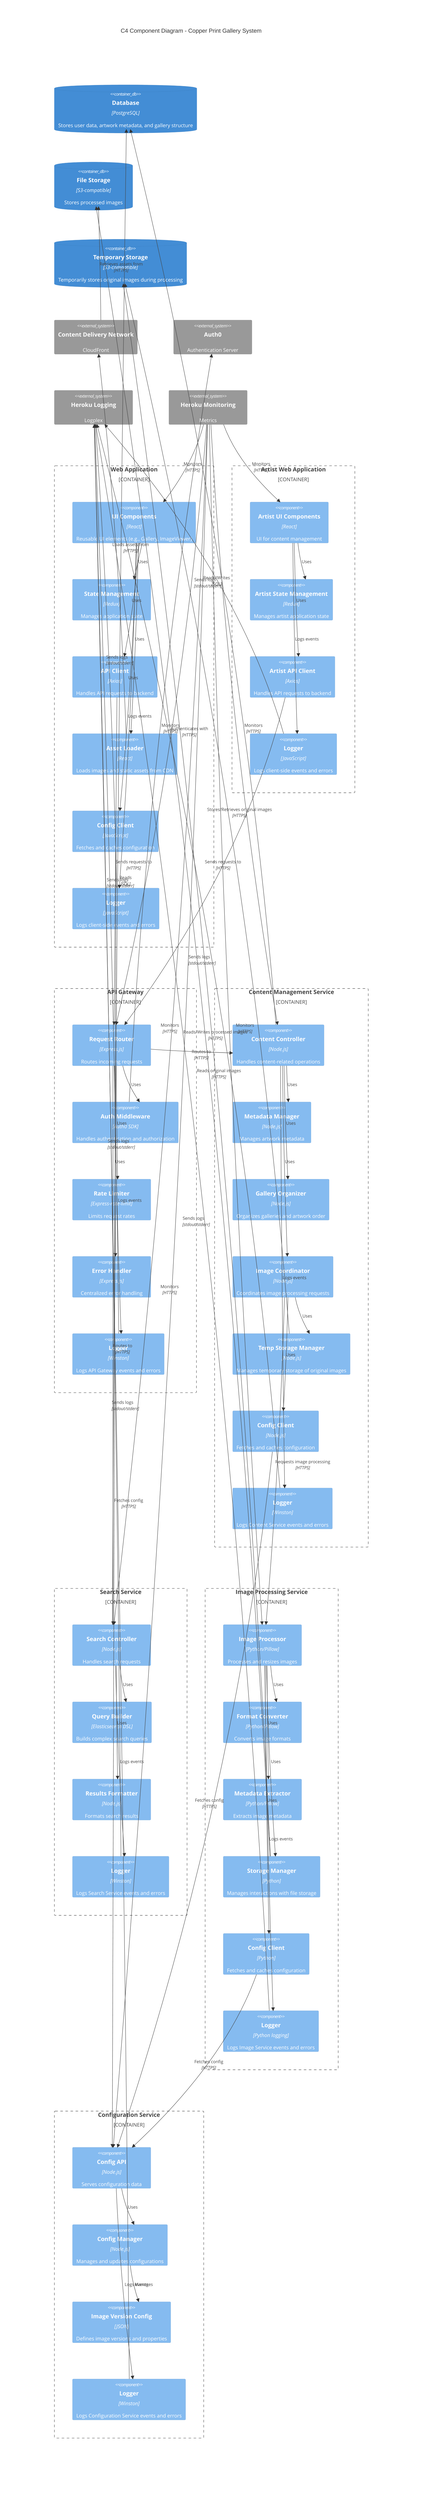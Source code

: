 C4Component
    title C4 Component Diagram - Copper Print Gallery System

    Container_Boundary(web_app, "Web Application") {
        Component(ui_components, "UI Components", "React", "Reusable UI elements (e.g., Gallery, ImageViewer)")
        Component(state_management, "State Management", "Redux", "Manages application state")
        Component(api_client, "API Client", "Axios", "Handles API requests to backend")
        Component(asset_loader, "Asset Loader", "React", "Loads images and static assets from CDN")
        Component(config_client, "Config Client", "JavaScript", "Fetches and caches configuration")
        Component(web_logger, "Logger", "JavaScript", "Logs client-side events and errors")
    }

    Container_Boundary(artist_web_app, "Artist Web Application") {
        Component(artist_ui, "Artist UI Components", "React", "UI for content management")
        Component(artist_state, "Artist State Management", "Redux", "Manages artist application state")
        Component(artist_api_client, "Artist API Client", "Axios", "Handles API requests to backend")
        Component(artist_logger, "Logger", "JavaScript", "Logs client-side events and errors")
    }

    Container_Boundary(api_gateway, "API Gateway") {
        Component(request_router, "Request Router", "Express.js", "Routes incoming requests")
        Component(auth_middleware, "Auth Middleware", "Auth0 SDK", "Handles authentication and authorization")
        Component(rate_limiter, "Rate Limiter", "Express-rate-limit", "Limits request rates")
        Component(error_handler, "Error Handler", "Express.js", "Centralized error handling")
        Component(gateway_logger, "Logger", "Winston", "Logs API Gateway events and errors")
    }

    Container_Boundary(content_service, "Content Management Service") {
        Component(content_controller, "Content Controller", "Node.js", "Handles content-related operations")
        Component(metadata_manager, "Metadata Manager", "Node.js", "Manages artwork metadata")
        Component(gallery_organizer, "Gallery Organizer", "Node.js", "Organizes galleries and artwork order")
        Component(image_coordinator, "Image Coordinator", "Node.js", "Coordinates image processing requests")
        Component(temp_storage_manager, "Temp Storage Manager", "Node.js", "Manages temporary storage of original images")
        Component(content_config_client, "Config Client", "Node.js", "Fetches and caches configuration")
        Component(content_logger, "Logger", "Winston", "Logs Content Service events and errors")
    }

    Container_Boundary(search_service, "Search Service") {
        Component(search_controller, "Search Controller", "Node.js", "Handles search requests")
        Component(query_builder, "Query Builder", "Elasticsearch DSL", "Builds complex search queries")
        Component(results_formatter, "Results Formatter", "Node.js", "Formats search results")
        Component(search_logger, "Logger", "Winston", "Logs Search Service events and errors")
    }

    Container_Boundary(image_service, "Image Processing Service") {
        Component(image_processor, "Image Processor", "Python/Pillow", "Processes and resizes images")
        Component(format_converter, "Format Converter", "Python/Pillow", "Converts image formats")
        Component(metadata_extractor, "Metadata Extractor", "Python/Pillow", "Extracts image metadata")
        Component(storage_manager, "Storage Manager", "Python", "Manages interactions with file storage")
        Component(image_config_client, "Config Client", "Python", "Fetches and caches configuration")
        Component(image_logger, "Logger", "Python logging", "Logs Image Service events and errors")
    }

    Container_Boundary(config_service, "Configuration Service") {
        Component(config_api, "Config API", "Node.js", "Serves configuration data")
        Component(config_manager, "Config Manager", "Node.js", "Manages and updates configurations")
        Component(version_config, "Image Version Config", "JSON", "Defines image versions and properties")
        Component(config_logger, "Logger", "Winston", "Logs Configuration Service events and errors")
    }

    ContainerDb(database, "Database", "PostgreSQL", "Stores user data, artwork metadata, and gallery structure")
    ContainerDb(file_storage, "File Storage", "S3-compatible", "Stores processed images")
    ContainerDb(temp_storage, "Temporary Storage", "S3-compatible", "Temporarily stores original images during processing")

    System_Ext(cdn, "Content Delivery Network", "CloudFront")
    System_Ext(auth0, "Auth0", "Authentication Server")
    System_Ext(heroku_logging, "Heroku Logging", "Logplex")
    System_Ext(heroku_monitoring, "Heroku Monitoring", "Metrics")

    Rel(ui_components, state_management, "Uses")
    Rel(ui_components, api_client, "Uses")
    Rel(ui_components, asset_loader, "Uses")
    Rel(ui_components, config_client, "Uses")
    Rel(ui_components, web_logger, "Logs events")

    Rel(artist_ui, artist_state, "Uses")
    Rel(artist_ui, artist_api_client, "Uses")
    Rel(artist_ui, artist_logger, "Logs events")

    Rel(request_router, auth_middleware, "Uses")
    Rel(request_router, rate_limiter, "Uses")
    Rel(request_router, error_handler, "Uses")
    Rel(request_router, gateway_logger, "Logs events")

    Rel(content_controller, metadata_manager, "Uses")
    Rel(content_controller, gallery_organizer, "Uses")
    Rel(content_controller, image_coordinator, "Uses")
    Rel(image_coordinator, temp_storage_manager, "Uses")
    Rel(image_coordinator, content_config_client, "Uses")
    Rel(content_controller, content_logger, "Logs events")

    Rel(search_controller, query_builder, "Uses")
    Rel(search_controller, results_formatter, "Uses")
    Rel(search_controller, search_logger, "Logs events")

    Rel(image_processor, format_converter, "Uses")
    Rel(image_processor, metadata_extractor, "Uses")
    Rel(image_processor, storage_manager, "Uses")
    Rel(image_processor, image_config_client, "Uses")
    Rel(image_processor, image_logger, "Logs events")

    Rel(config_api, config_manager, "Uses")
    Rel(config_manager, version_config, "Manages")
    Rel(config_api, config_logger, "Logs events")

    Rel(api_client, request_router, "Sends requests to", "HTTPS")
    Rel(artist_api_client, request_router, "Sends requests to", "HTTPS")
    Rel(asset_loader, cdn, "Loads assets from", "HTTPS")

    Rel(auth_middleware, auth0, "Authenticates with", "HTTPS")
    Rel(request_router, content_controller, "Routes to", "HTTPS")
    Rel(request_router, search_controller, "Routes to", "HTTPS")

    Rel(content_controller, database, "Reads/Writes", "SQL")
    Rel(search_controller, database, "Reads", "SQL")
    Rel(image_coordinator, image_processor, "Requests image processing", "HTTPS")
    Rel(temp_storage_manager, temp_storage, "Stores/Retrieves original images", "HTTPS")
    Rel(storage_manager, file_storage, "Reads/Writes processed images", "HTTPS")
    Rel(storage_manager, temp_storage, "Reads original images", "HTTPS")

    Rel(cdn, file_storage, "Retrieves assets from", "HTTPS")

    Rel(config_client, config_api, "Fetches config", "HTTPS")
    Rel(content_config_client, config_api, "Fetches config", "HTTPS")
    Rel(image_config_client, config_api, "Fetches config", "HTTPS")

    Rel(web_logger, heroku_logging, "Sends logs", "stdout/stderr")
    Rel(artist_logger, heroku_logging, "Sends logs", "stdout/stderr")
    Rel(gateway_logger, heroku_logging, "Sends logs", "stdout/stderr")
    Rel(content_logger, heroku_logging, "Sends logs", "stdout/stderr")
    Rel(search_logger, heroku_logging, "Sends logs", "stdout/stderr")
    Rel(image_logger, heroku_logging, "Sends logs", "stdout/stderr")
    Rel(config_logger, heroku_logging, "Sends logs", "stdout/stderr")

    Rel(heroku_monitoring, ui_components, "Monitors", "HTTPS")
    Rel(heroku_monitoring, artist_ui, "Monitors", "HTTPS")
    Rel(heroku_monitoring, request_router, "Monitors", "HTTPS")
    Rel(heroku_monitoring, content_controller, "Monitors", "HTTPS")
    Rel(heroku_monitoring, search_controller, "Monitors", "HTTPS")
    Rel(heroku_monitoring, image_processor, "Monitors", "HTTPS")
    Rel(heroku_monitoring, config_api, "Monitors", "HTTPS")

    UpdateLayoutConfig($c4ShapeInRow="3", $c4BoundaryInRow="2")